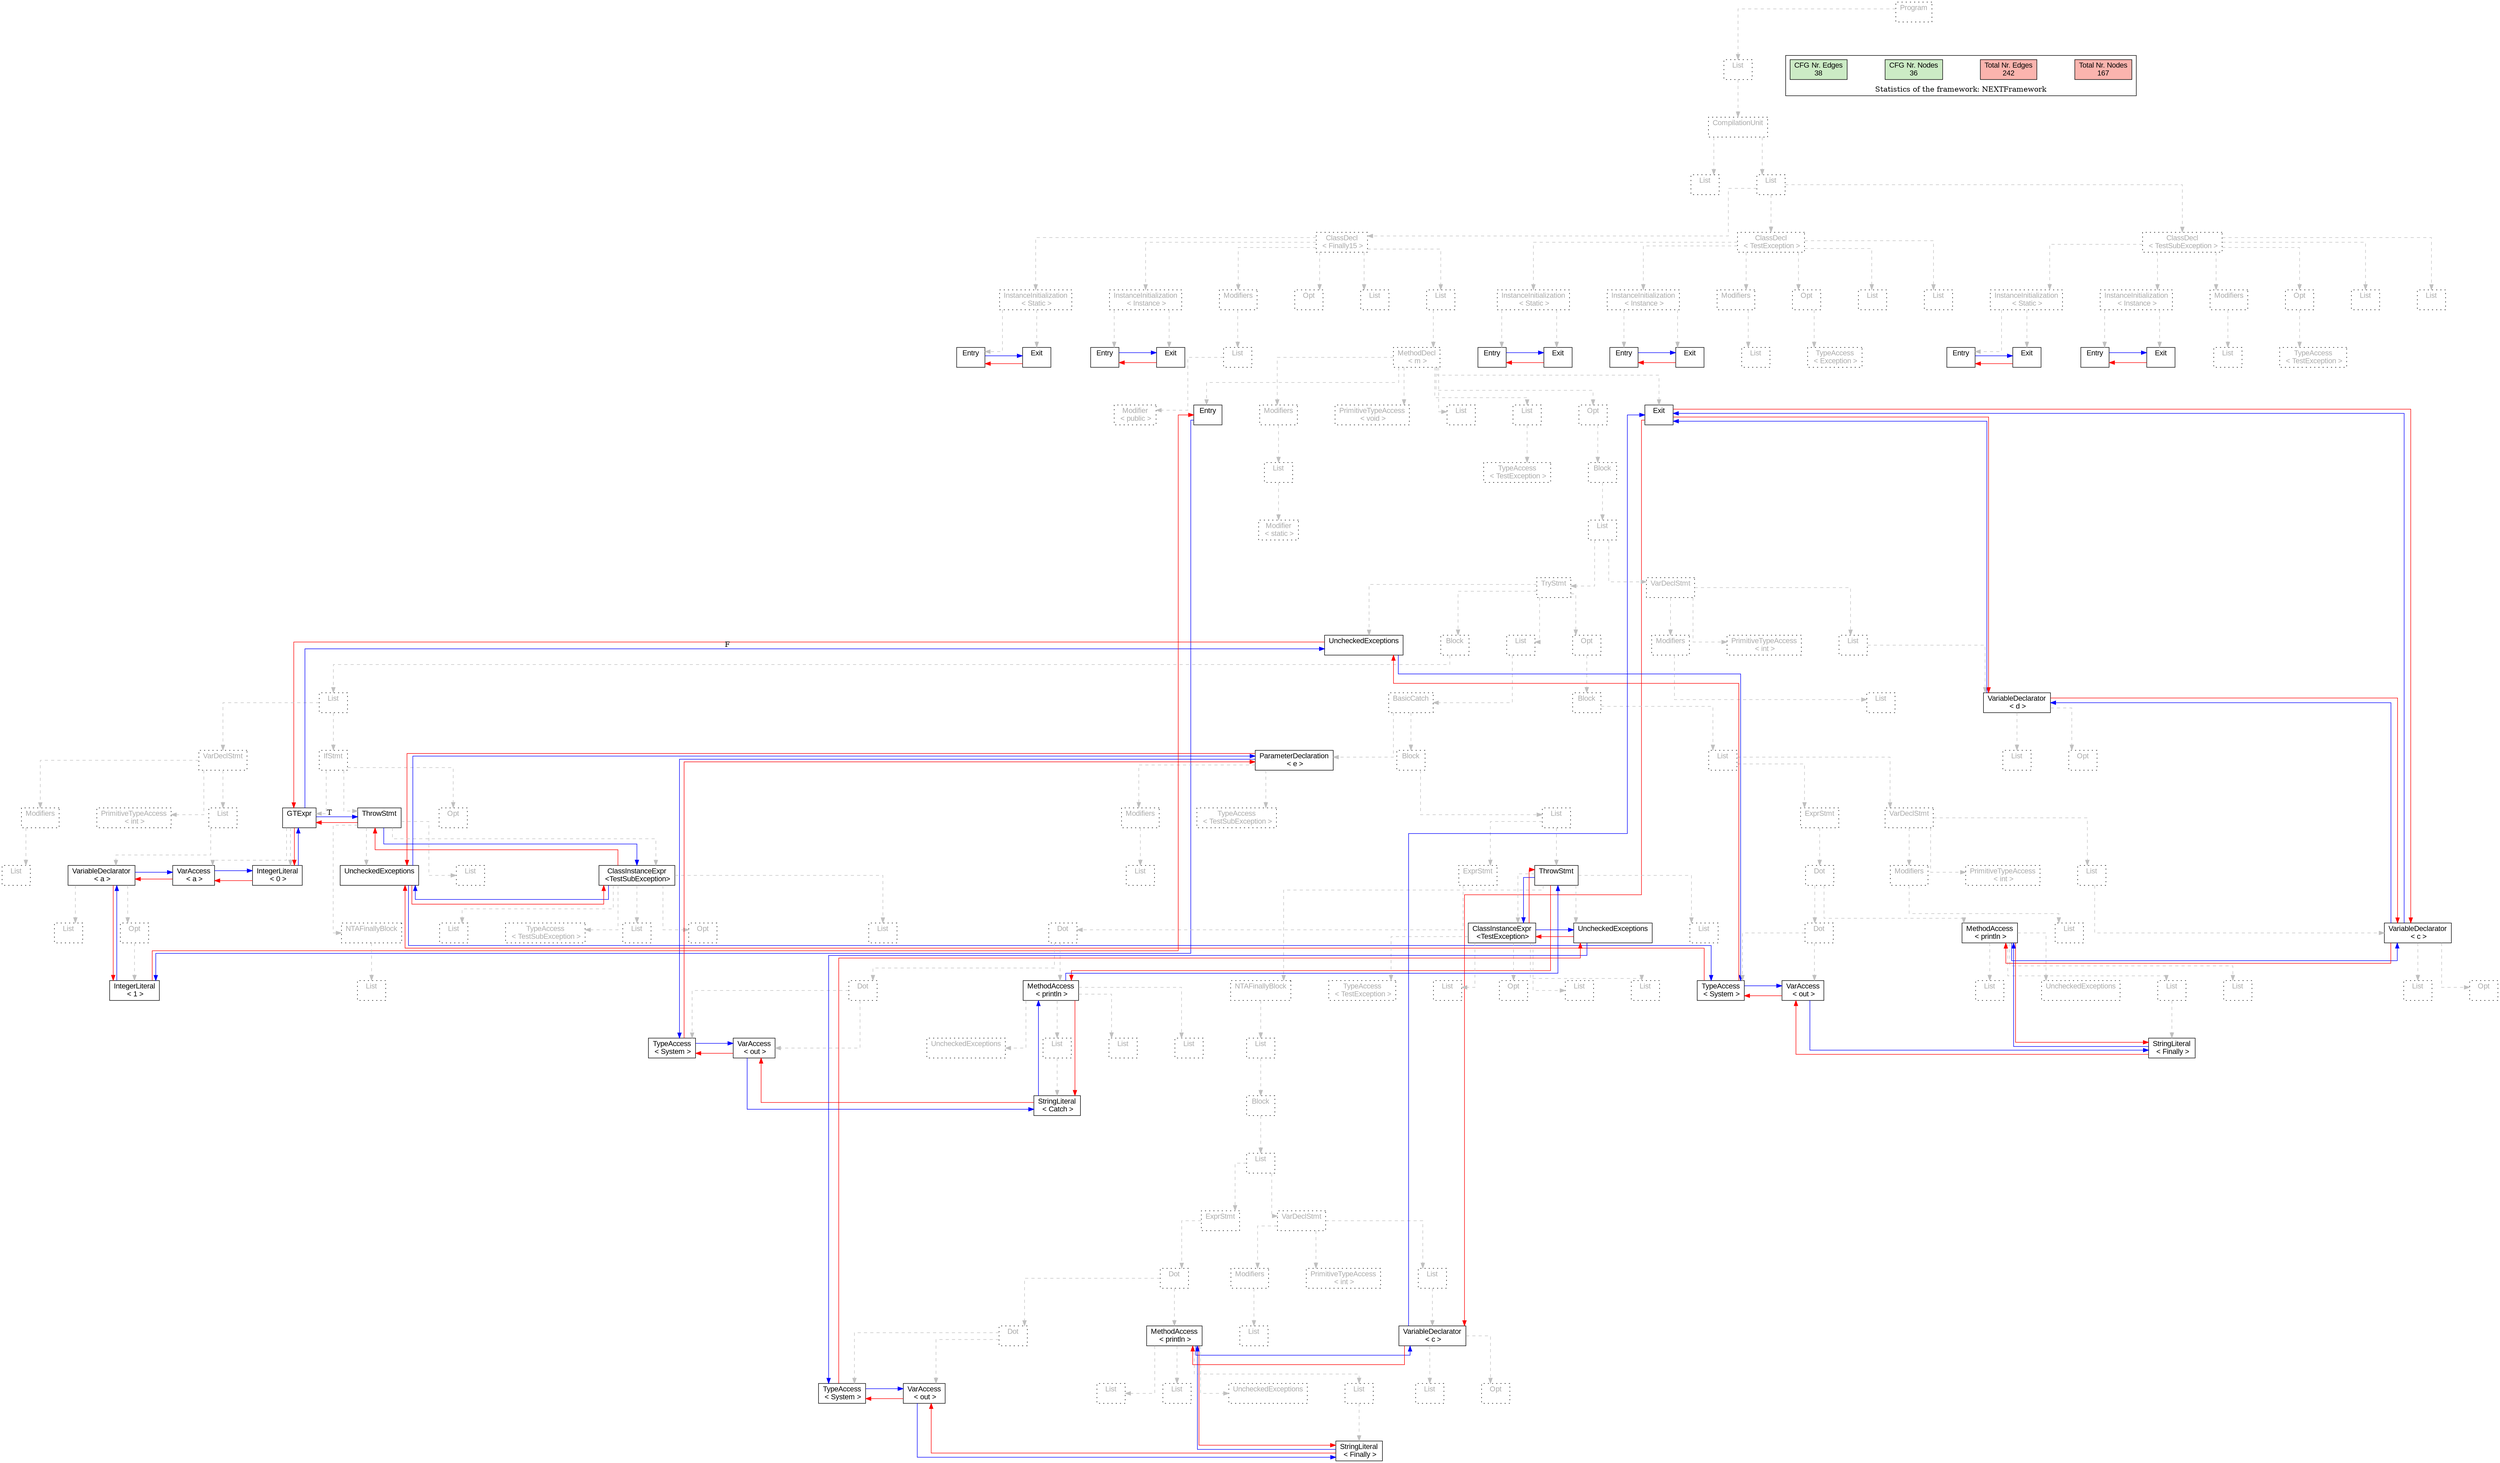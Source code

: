 digraph G {
graph [splines=ortho, nodesep="1", ranksep="1"]
node [shape=rect, fontname=Arial];
{ rank = same; "Program[0]"}
{ rank = same; "List[1]"}
{ rank = same; "CompilationUnit[2]"}
{ rank = same; "List[3]"; "List[4]"}
{ rank = same; "ClassDecl[5]"; "ClassDecl[152]"; "ClassDecl[175]"}
{ rank = same; "Modifiers[22]"; "Opt[25]"; "List[26]"; "List[27]"; "InstanceInitialization[6]"; "InstanceInitialization[14]"; "Modifiers[169]"; "Opt[171]"; "List[173]"; "List[174]"; "InstanceInitialization[153]"; "InstanceInitialization[161]"; "Modifiers[192]"; "Opt[194]"; "List[196]"; "List[197]"; "InstanceInitialization[176]"; "InstanceInitialization[184]"}
{ rank = same; "List[23]"; "MethodDecl[28]"; "Entry[7]"; "Exit[8]"; "Entry[15]"; "Exit[16]"; "List[170]"; "TypeAccess[172]"; "Entry[154]"; "Exit[155]"; "Entry[162]"; "Exit[163]"; "List[193]"; "TypeAccess[195]"; "Entry[177]"; "Exit[178]"; "Entry[185]"; "Exit[186]"}
{ rank = same; "Modifier[24]"; "Entry[29]"; "Modifiers[30]"; "PrimitiveTypeAccess[33]"; "List[34]"; "List[35]"; "Opt[37]"; "Exit[38]"}
{ rank = same; "List[31]"; "TypeAccess[36]"; "Block[38]"}
{ rank = same; "Modifier[32]"; "List[39]"}
{ rank = same; "TryStmt[40]"; "VarDeclStmt[144]"}
{ rank = same; "Block[41]"; "List[69]"; "Opt[121]"; "UncheckedExceptions[143]"; "Modifiers[145]"; "PrimitiveTypeAccess[147]"; "List[148]"}
{ rank = same; "List[42]"; "BasicCatch[70]"; "Block[122]"; "List[146]"; "VariableDeclarator[149]"}
{ rank = same; "VarDeclStmt[43]"; "IfStmt[52]"; "ParameterDeclaration[71]"; "Block[75]"; "List[123]"; "List[150]"; "Opt[151]"}
{ rank = same; "Modifiers[44]"; "PrimitiveTypeAccess[46]"; "List[47]"; "GTExpr[53]"; "ThrowStmt[56]"; "Opt[68]"; "Modifiers[72]"; "TypeAccess[74]"; "List[76]"; "ExprStmt[124]"; "VarDeclStmt[135]"}
{ rank = same; "List[45]"; "VariableDeclarator[48]"; "VarAccess[54]"; "IntegerLiteral[55]"; "ClassInstanceExpr[58]"; "UncheckedExceptions[57]"; "List[67]"; "List[73]"; "ExprStmt[77]"; "ThrowStmt[88]"; "Dot[125]"; "Modifiers[136]"; "PrimitiveTypeAccess[138]"; "List[139]"}
{ rank = same; "IntegerLiteral[51]"; "List[66]"; "Dot[79]"; "MethodAccess[82]"; "TypeAccess[91]"; "List[92]"; "Opt[93]"; "List[94]"; "List[95]"; "NTAFinallyBlock[97]"; "TypeAccess[127]"; "VarAccess[128]"; "List[131]"; "List[133]"; "List[134]"; "UncheckedExceptions[130]"; "List[141]"; "Opt[142]"}
{ rank = same; "List[49]"; "Opt[50]"; "TypeAccess[59]"; "List[60]"; "Opt[61]"; "List[62]"; "List[63]"; "NTAFinallyBlock[65]"; "Dot[78]"; "ClassInstanceExpr[90]"; "UncheckedExceptions[89]"; "List[120]"; "Dot[126]"; "MethodAccess[129]"; "List[137]"; "VariableDeclarator[140]"}
{ rank = same; "StringLiteral[85]"; "Block[99]"}
{ rank = same; "TypeAccess[80]"; "VarAccess[81]"; "List[84]"; "List[86]"; "List[87]"; "UncheckedExceptions[83]"; "List[98]"; "StringLiteral[132]"}
{ rank = same; "ExprStmt[101]"; "VarDeclStmt[112]"}
{ rank = same; "List[100]"}
{ rank = same; "Dot[103]"; "MethodAccess[106]"; "List[114]"; "VariableDeclarator[117]"}
{ rank = same; "Dot[102]"; "Modifiers[113]"; "PrimitiveTypeAccess[115]"; "List[116]"}
{ rank = same; "StringLiteral[109]"}
{ rank = same; "TypeAccess[104]"; "VarAccess[105]"; "List[108]"; "List[110]"; "List[111]"; "UncheckedExceptions[107]"; "List[118]"; "Opt[119]"}
"Program[0]" [label="Program\n ", style= dotted   fillcolor="#eeeeee" fontcolor="#aaaaaa"  ]
"List[1]" [label="List\n ", style= dotted   fillcolor="#eeeeee" fontcolor="#aaaaaa"  ]
"CompilationUnit[2]" [label="CompilationUnit\n ", style= dotted   fillcolor="#eeeeee" fontcolor="#aaaaaa"  ]
"List[3]" [label="List\n ", style= dotted   fillcolor="#eeeeee" fontcolor="#aaaaaa"  ]
"List[4]" [label="List\n ", style= dotted   fillcolor="#eeeeee" fontcolor="#aaaaaa"  ]
"ClassDecl[5]" [label="ClassDecl\n < Finally15 >", style= dotted   fillcolor="#eeeeee" fontcolor="#aaaaaa"  ]
"Modifiers[22]" [label="Modifiers\n ", style= dotted   fillcolor="#eeeeee" fontcolor="#aaaaaa"  ]
"List[23]" [label="List\n ", style= dotted   fillcolor="#eeeeee" fontcolor="#aaaaaa"  ]
"Modifier[24]" [label="Modifier\n < public >", style= dotted   fillcolor="#eeeeee" fontcolor="#aaaaaa"  ]
"Opt[25]" [label="Opt\n ", style= dotted   fillcolor="#eeeeee" fontcolor="#aaaaaa"  ]
"List[26]" [label="List\n ", style= dotted   fillcolor="#eeeeee" fontcolor="#aaaaaa"  ]
"List[27]" [label="List\n ", style= dotted   fillcolor="#eeeeee" fontcolor="#aaaaaa"  ]
"MethodDecl[28]" [label="MethodDecl\n < m >", style= dotted   fillcolor="#eeeeee" fontcolor="#aaaaaa"  ]
"Entry[29]" [label="Entry\n ", fillcolor=white   style=filled  ]
"Modifiers[30]" [label="Modifiers\n ", style= dotted   fillcolor="#eeeeee" fontcolor="#aaaaaa"  ]
"List[31]" [label="List\n ", style= dotted   fillcolor="#eeeeee" fontcolor="#aaaaaa"  ]
"Modifier[32]" [label="Modifier\n < static >", style= dotted   fillcolor="#eeeeee" fontcolor="#aaaaaa"  ]
"PrimitiveTypeAccess[33]" [label="PrimitiveTypeAccess\n < void >", style= dotted   fillcolor="#eeeeee" fontcolor="#aaaaaa"  ]
"List[34]" [label="List\n ", style= dotted   fillcolor="#eeeeee" fontcolor="#aaaaaa"  ]
"List[35]" [label="List\n ", style= dotted   fillcolor="#eeeeee" fontcolor="#aaaaaa"  ]
"TypeAccess[36]" [label="TypeAccess\n < TestException >", style= dotted   fillcolor="#eeeeee" fontcolor="#aaaaaa"  ]
"Opt[37]" [label="Opt\n ", style= dotted   fillcolor="#eeeeee" fontcolor="#aaaaaa"  ]
"Block[38]" [label="Block\n ", style= dotted   fillcolor="#eeeeee" fontcolor="#aaaaaa"  ]
"List[39]" [label="List\n ", style= dotted   fillcolor="#eeeeee" fontcolor="#aaaaaa"  ]
"TryStmt[40]" [label="TryStmt\n ", style= dotted   fillcolor="#eeeeee" fontcolor="#aaaaaa"  ]
"Block[41]" [label="Block\n ", style= dotted   fillcolor="#eeeeee" fontcolor="#aaaaaa"  ]
"List[42]" [label="List\n ", style= dotted   fillcolor="#eeeeee" fontcolor="#aaaaaa"  ]
"VarDeclStmt[43]" [label="VarDeclStmt\n ", style= dotted   fillcolor="#eeeeee" fontcolor="#aaaaaa"  ]
"Modifiers[44]" [label="Modifiers\n ", style= dotted   fillcolor="#eeeeee" fontcolor="#aaaaaa"  ]
"List[45]" [label="List\n ", style= dotted   fillcolor="#eeeeee" fontcolor="#aaaaaa"  ]
"PrimitiveTypeAccess[46]" [label="PrimitiveTypeAccess\n < int >", style= dotted   fillcolor="#eeeeee" fontcolor="#aaaaaa"  ]
"List[47]" [label="List\n ", style= dotted   fillcolor="#eeeeee" fontcolor="#aaaaaa"  ]
"VariableDeclarator[48]" [label="VariableDeclarator\n < a >", fillcolor=white   style=filled  ]
"List[49]" [label="List\n ", style= dotted   fillcolor="#eeeeee" fontcolor="#aaaaaa"  ]
"Opt[50]" [label="Opt\n ", style= dotted   fillcolor="#eeeeee" fontcolor="#aaaaaa"  ]
"IntegerLiteral[51]" [label="IntegerLiteral\n < 1 >", fillcolor=white   style=filled  ]
"IfStmt[52]" [label="IfStmt\n ", style= dotted   fillcolor="#eeeeee" fontcolor="#aaaaaa"  ]
"GTExpr[53]" [label="GTExpr\n ", fillcolor=white   style=filled  ]
"VarAccess[54]" [label="VarAccess\n < a >", fillcolor=white   style=filled  ]
"IntegerLiteral[55]" [label="IntegerLiteral\n < 0 >", fillcolor=white   style=filled  ]
"ThrowStmt[56]" [label="ThrowStmt\n ", fillcolor=white   style=filled  ]
"ClassInstanceExpr[58]" [label="ClassInstanceExpr\n <TestSubException>", fillcolor=white   style=filled  ]
"TypeAccess[59]" [label="TypeAccess\n < TestSubException >", style= dotted   fillcolor="#eeeeee" fontcolor="#aaaaaa"  ]
"List[60]" [label="List\n ", style= dotted   fillcolor="#eeeeee" fontcolor="#aaaaaa"  ]
"Opt[61]" [label="Opt\n ", style= dotted   fillcolor="#eeeeee" fontcolor="#aaaaaa"  ]
"List[62]" [label="List\n ", style= dotted   fillcolor="#eeeeee" fontcolor="#aaaaaa"  ]
"List[63]" [label="List\n ", style= dotted   fillcolor="#eeeeee" fontcolor="#aaaaaa"  ]
"NTAFinallyBlock[65]" [label="NTAFinallyBlock\n ", style= dotted   fillcolor="#eeeeee" fontcolor="#aaaaaa"  ]
"List[66]" [label="List\n ", style= dotted   fillcolor="#eeeeee" fontcolor="#aaaaaa"  ]
"UncheckedExceptions[57]" [label="UncheckedExceptions\n ", fillcolor=white   style=filled  ]
"List[67]" [label="List\n ", style= dotted   fillcolor="#eeeeee" fontcolor="#aaaaaa"  ]
"Opt[68]" [label="Opt\n ", style= dotted   fillcolor="#eeeeee" fontcolor="#aaaaaa"  ]
"List[69]" [label="List\n ", style= dotted   fillcolor="#eeeeee" fontcolor="#aaaaaa"  ]
"BasicCatch[70]" [label="BasicCatch\n ", style= dotted   fillcolor="#eeeeee" fontcolor="#aaaaaa"  ]
"ParameterDeclaration[71]" [label="ParameterDeclaration\n < e >", fillcolor=white   style=filled  ]
"Modifiers[72]" [label="Modifiers\n ", style= dotted   fillcolor="#eeeeee" fontcolor="#aaaaaa"  ]
"List[73]" [label="List\n ", style= dotted   fillcolor="#eeeeee" fontcolor="#aaaaaa"  ]
"TypeAccess[74]" [label="TypeAccess\n < TestSubException >", style= dotted   fillcolor="#eeeeee" fontcolor="#aaaaaa"  ]
"Block[75]" [label="Block\n ", style= dotted   fillcolor="#eeeeee" fontcolor="#aaaaaa"  ]
"List[76]" [label="List\n ", style= dotted   fillcolor="#eeeeee" fontcolor="#aaaaaa"  ]
"ExprStmt[77]" [label="ExprStmt\n ", style= dotted   fillcolor="#eeeeee" fontcolor="#aaaaaa"  ]
"Dot[78]" [label="Dot\n ", style= dotted   fillcolor="#eeeeee" fontcolor="#aaaaaa"  ]
"Dot[79]" [label="Dot\n ", style= dotted   fillcolor="#eeeeee" fontcolor="#aaaaaa"  ]
"TypeAccess[80]" [label="TypeAccess\n < System >", fillcolor=white   style=filled  ]
"VarAccess[81]" [label="VarAccess\n < out >", fillcolor=white   style=filled  ]
"MethodAccess[82]" [label="MethodAccess\n < println >", fillcolor=white   style=filled  ]
"List[84]" [label="List\n ", style= dotted   fillcolor="#eeeeee" fontcolor="#aaaaaa"  ]
"StringLiteral[85]" [label="StringLiteral\n < Catch >", fillcolor=white   style=filled  ]
"List[86]" [label="List\n ", style= dotted   fillcolor="#eeeeee" fontcolor="#aaaaaa"  ]
"List[87]" [label="List\n ", style= dotted   fillcolor="#eeeeee" fontcolor="#aaaaaa"  ]
"UncheckedExceptions[83]" [label="UncheckedExceptions\n ", style= dotted   fillcolor="#eeeeee" fontcolor="#aaaaaa"  ]
"ThrowStmt[88]" [label="ThrowStmt\n ", fillcolor=white   style=filled  ]
"ClassInstanceExpr[90]" [label="ClassInstanceExpr\n <TestException>", fillcolor=white   style=filled  ]
"TypeAccess[91]" [label="TypeAccess\n < TestException >", style= dotted   fillcolor="#eeeeee" fontcolor="#aaaaaa"  ]
"List[92]" [label="List\n ", style= dotted   fillcolor="#eeeeee" fontcolor="#aaaaaa"  ]
"Opt[93]" [label="Opt\n ", style= dotted   fillcolor="#eeeeee" fontcolor="#aaaaaa"  ]
"List[94]" [label="List\n ", style= dotted   fillcolor="#eeeeee" fontcolor="#aaaaaa"  ]
"List[95]" [label="List\n ", style= dotted   fillcolor="#eeeeee" fontcolor="#aaaaaa"  ]
"NTAFinallyBlock[97]" [label="NTAFinallyBlock\n ", style= dotted   fillcolor="#eeeeee" fontcolor="#aaaaaa"  ]
"List[98]" [label="List\n ", style= dotted   fillcolor="#eeeeee" fontcolor="#aaaaaa"  ]
"Block[99]" [label="Block\n ", style= dotted   fillcolor="#eeeeee" fontcolor="#aaaaaa"  ]
"List[100]" [label="List\n ", style= dotted   fillcolor="#eeeeee" fontcolor="#aaaaaa"  ]
"ExprStmt[101]" [label="ExprStmt\n ", style= dotted   fillcolor="#eeeeee" fontcolor="#aaaaaa"  ]
"Dot[102]" [label="Dot\n ", style= dotted   fillcolor="#eeeeee" fontcolor="#aaaaaa"  ]
"Dot[103]" [label="Dot\n ", style= dotted   fillcolor="#eeeeee" fontcolor="#aaaaaa"  ]
"TypeAccess[104]" [label="TypeAccess\n < System >", fillcolor=white   style=filled  ]
"VarAccess[105]" [label="VarAccess\n < out >", fillcolor=white   style=filled  ]
"MethodAccess[106]" [label="MethodAccess\n < println >", fillcolor=white   style=filled  ]
"List[108]" [label="List\n ", style= dotted   fillcolor="#eeeeee" fontcolor="#aaaaaa"  ]
"StringLiteral[109]" [label="StringLiteral\n < Finally >", fillcolor=white   style=filled  ]
"List[110]" [label="List\n ", style= dotted   fillcolor="#eeeeee" fontcolor="#aaaaaa"  ]
"List[111]" [label="List\n ", style= dotted   fillcolor="#eeeeee" fontcolor="#aaaaaa"  ]
"UncheckedExceptions[107]" [label="UncheckedExceptions\n ", style= dotted   fillcolor="#eeeeee" fontcolor="#aaaaaa"  ]
"VarDeclStmt[112]" [label="VarDeclStmt\n ", style= dotted   fillcolor="#eeeeee" fontcolor="#aaaaaa"  ]
"Modifiers[113]" [label="Modifiers\n ", style= dotted   fillcolor="#eeeeee" fontcolor="#aaaaaa"  ]
"List[114]" [label="List\n ", style= dotted   fillcolor="#eeeeee" fontcolor="#aaaaaa"  ]
"PrimitiveTypeAccess[115]" [label="PrimitiveTypeAccess\n < int >", style= dotted   fillcolor="#eeeeee" fontcolor="#aaaaaa"  ]
"List[116]" [label="List\n ", style= dotted   fillcolor="#eeeeee" fontcolor="#aaaaaa"  ]
"VariableDeclarator[117]" [label="VariableDeclarator\n < c >", fillcolor=white   style=filled  ]
"List[118]" [label="List\n ", style= dotted   fillcolor="#eeeeee" fontcolor="#aaaaaa"  ]
"Opt[119]" [label="Opt\n ", style= dotted   fillcolor="#eeeeee" fontcolor="#aaaaaa"  ]
"UncheckedExceptions[89]" [label="UncheckedExceptions\n ", fillcolor=white   style=filled  ]
"List[120]" [label="List\n ", style= dotted   fillcolor="#eeeeee" fontcolor="#aaaaaa"  ]
"Opt[121]" [label="Opt\n ", style= dotted   fillcolor="#eeeeee" fontcolor="#aaaaaa"  ]
"Block[122]" [label="Block\n ", style= dotted   fillcolor="#eeeeee" fontcolor="#aaaaaa"  ]
"List[123]" [label="List\n ", style= dotted   fillcolor="#eeeeee" fontcolor="#aaaaaa"  ]
"ExprStmt[124]" [label="ExprStmt\n ", style= dotted   fillcolor="#eeeeee" fontcolor="#aaaaaa"  ]
"Dot[125]" [label="Dot\n ", style= dotted   fillcolor="#eeeeee" fontcolor="#aaaaaa"  ]
"Dot[126]" [label="Dot\n ", style= dotted   fillcolor="#eeeeee" fontcolor="#aaaaaa"  ]
"TypeAccess[127]" [label="TypeAccess\n < System >", fillcolor=white   style=filled  ]
"VarAccess[128]" [label="VarAccess\n < out >", fillcolor=white   style=filled  ]
"MethodAccess[129]" [label="MethodAccess\n < println >", fillcolor=white   style=filled  ]
"List[131]" [label="List\n ", style= dotted   fillcolor="#eeeeee" fontcolor="#aaaaaa"  ]
"StringLiteral[132]" [label="StringLiteral\n < Finally >", fillcolor=white   style=filled  ]
"List[133]" [label="List\n ", style= dotted   fillcolor="#eeeeee" fontcolor="#aaaaaa"  ]
"List[134]" [label="List\n ", style= dotted   fillcolor="#eeeeee" fontcolor="#aaaaaa"  ]
"UncheckedExceptions[130]" [label="UncheckedExceptions\n ", style= dotted   fillcolor="#eeeeee" fontcolor="#aaaaaa"  ]
"VarDeclStmt[135]" [label="VarDeclStmt\n ", style= dotted   fillcolor="#eeeeee" fontcolor="#aaaaaa"  ]
"Modifiers[136]" [label="Modifiers\n ", style= dotted   fillcolor="#eeeeee" fontcolor="#aaaaaa"  ]
"List[137]" [label="List\n ", style= dotted   fillcolor="#eeeeee" fontcolor="#aaaaaa"  ]
"PrimitiveTypeAccess[138]" [label="PrimitiveTypeAccess\n < int >", style= dotted   fillcolor="#eeeeee" fontcolor="#aaaaaa"  ]
"List[139]" [label="List\n ", style= dotted   fillcolor="#eeeeee" fontcolor="#aaaaaa"  ]
"VariableDeclarator[140]" [label="VariableDeclarator\n < c >", fillcolor=white   style=filled  ]
"List[141]" [label="List\n ", style= dotted   fillcolor="#eeeeee" fontcolor="#aaaaaa"  ]
"Opt[142]" [label="Opt\n ", style= dotted   fillcolor="#eeeeee" fontcolor="#aaaaaa"  ]
"UncheckedExceptions[143]" [label="UncheckedExceptions\n ", fillcolor=white   style=filled  ]
"VarDeclStmt[144]" [label="VarDeclStmt\n ", style= dotted   fillcolor="#eeeeee" fontcolor="#aaaaaa"  ]
"Modifiers[145]" [label="Modifiers\n ", style= dotted   fillcolor="#eeeeee" fontcolor="#aaaaaa"  ]
"List[146]" [label="List\n ", style= dotted   fillcolor="#eeeeee" fontcolor="#aaaaaa"  ]
"PrimitiveTypeAccess[147]" [label="PrimitiveTypeAccess\n < int >", style= dotted   fillcolor="#eeeeee" fontcolor="#aaaaaa"  ]
"List[148]" [label="List\n ", style= dotted   fillcolor="#eeeeee" fontcolor="#aaaaaa"  ]
"VariableDeclarator[149]" [label="VariableDeclarator\n < d >", fillcolor=white   style=filled  ]
"List[150]" [label="List\n ", style= dotted   fillcolor="#eeeeee" fontcolor="#aaaaaa"  ]
"Opt[151]" [label="Opt\n ", style= dotted   fillcolor="#eeeeee" fontcolor="#aaaaaa"  ]
"Exit[38]" [label="Exit\n ", fillcolor=white   style=filled  ]
"InstanceInitialization[6]" [label="InstanceInitialization\n < Instance >", style= dotted   fillcolor="#eeeeee" fontcolor="#aaaaaa"  ]
"Entry[7]" [label="Entry\n ", fillcolor=white   style=filled  ]
"Exit[8]" [label="Exit\n ", fillcolor=white   style=filled  ]
"InstanceInitialization[14]" [label="InstanceInitialization\n < Static >", style= dotted   fillcolor="#eeeeee" fontcolor="#aaaaaa"  ]
"Entry[15]" [label="Entry\n ", fillcolor=white   style=filled  ]
"Exit[16]" [label="Exit\n ", fillcolor=white   style=filled  ]
"ClassDecl[152]" [label="ClassDecl\n < TestException >", style= dotted   fillcolor="#eeeeee" fontcolor="#aaaaaa"  ]
"Modifiers[169]" [label="Modifiers\n ", style= dotted   fillcolor="#eeeeee" fontcolor="#aaaaaa"  ]
"List[170]" [label="List\n ", style= dotted   fillcolor="#eeeeee" fontcolor="#aaaaaa"  ]
"Opt[171]" [label="Opt\n ", style= dotted   fillcolor="#eeeeee" fontcolor="#aaaaaa"  ]
"TypeAccess[172]" [label="TypeAccess\n < Exception >", style= dotted   fillcolor="#eeeeee" fontcolor="#aaaaaa"  ]
"List[173]" [label="List\n ", style= dotted   fillcolor="#eeeeee" fontcolor="#aaaaaa"  ]
"List[174]" [label="List\n ", style= dotted   fillcolor="#eeeeee" fontcolor="#aaaaaa"  ]
"InstanceInitialization[153]" [label="InstanceInitialization\n < Instance >", style= dotted   fillcolor="#eeeeee" fontcolor="#aaaaaa"  ]
"Entry[154]" [label="Entry\n ", fillcolor=white   style=filled  ]
"Exit[155]" [label="Exit\n ", fillcolor=white   style=filled  ]
"InstanceInitialization[161]" [label="InstanceInitialization\n < Static >", style= dotted   fillcolor="#eeeeee" fontcolor="#aaaaaa"  ]
"Entry[162]" [label="Entry\n ", fillcolor=white   style=filled  ]
"Exit[163]" [label="Exit\n ", fillcolor=white   style=filled  ]
"ClassDecl[175]" [label="ClassDecl\n < TestSubException >", style= dotted   fillcolor="#eeeeee" fontcolor="#aaaaaa"  ]
"Modifiers[192]" [label="Modifiers\n ", style= dotted   fillcolor="#eeeeee" fontcolor="#aaaaaa"  ]
"List[193]" [label="List\n ", style= dotted   fillcolor="#eeeeee" fontcolor="#aaaaaa"  ]
"Opt[194]" [label="Opt\n ", style= dotted   fillcolor="#eeeeee" fontcolor="#aaaaaa"  ]
"TypeAccess[195]" [label="TypeAccess\n < TestException >", style= dotted   fillcolor="#eeeeee" fontcolor="#aaaaaa"  ]
"List[196]" [label="List\n ", style= dotted   fillcolor="#eeeeee" fontcolor="#aaaaaa"  ]
"List[197]" [label="List\n ", style= dotted   fillcolor="#eeeeee" fontcolor="#aaaaaa"  ]
"InstanceInitialization[176]" [label="InstanceInitialization\n < Instance >", style= dotted   fillcolor="#eeeeee" fontcolor="#aaaaaa"  ]
"Entry[177]" [label="Entry\n ", fillcolor=white   style=filled  ]
"Exit[178]" [label="Exit\n ", fillcolor=white   style=filled  ]
"InstanceInitialization[184]" [label="InstanceInitialization\n < Static >", style= dotted   fillcolor="#eeeeee" fontcolor="#aaaaaa"  ]
"Entry[185]" [label="Entry\n ", fillcolor=white   style=filled  ]
"Exit[186]" [label="Exit\n ", fillcolor=white   style=filled  ]
"CompilationUnit[2]" -> "List[3]" [style=dashed, color=gray]
"List[23]" -> "Modifier[24]" [style=dashed, color=gray]
"Modifiers[22]" -> "List[23]" [style=dashed, color=gray]
"ClassDecl[5]" -> "Modifiers[22]" [style=dashed, color=gray]
"ClassDecl[5]" -> "Opt[25]" [style=dashed, color=gray]
"ClassDecl[5]" -> "List[26]" [style=dashed, color=gray]
"MethodDecl[28]" -> "Entry[29]" [style=dashed, color=gray]
"List[31]" -> "Modifier[32]" [style=dashed, color=gray]
"Modifiers[30]" -> "List[31]" [style=dashed, color=gray]
"MethodDecl[28]" -> "Modifiers[30]" [style=dashed, color=gray]
"MethodDecl[28]" -> "PrimitiveTypeAccess[33]" [style=dashed, color=gray]
"MethodDecl[28]" -> "List[34]" [style=dashed, color=gray]
"List[35]" -> "TypeAccess[36]" [style=dashed, color=gray]
"MethodDecl[28]" -> "List[35]" [style=dashed, color=gray]
"Modifiers[44]" -> "List[45]" [style=dashed, color=gray]
"VarDeclStmt[43]" -> "Modifiers[44]" [style=dashed, color=gray]
"VarDeclStmt[43]" -> "PrimitiveTypeAccess[46]" [style=dashed, color=gray]
"VariableDeclarator[48]" -> "List[49]" [style=dashed, color=gray]
"Opt[50]" -> "IntegerLiteral[51]" [style=dashed, color=gray]
"VariableDeclarator[48]" -> "Opt[50]" [style=dashed, color=gray]
"List[47]" -> "VariableDeclarator[48]" [style=dashed, color=gray]
"VarDeclStmt[43]" -> "List[47]" [style=dashed, color=gray]
"List[42]" -> "VarDeclStmt[43]" [style=dashed, color=gray]
"GTExpr[53]" -> "VarAccess[54]" [style=dashed, color=gray]
"GTExpr[53]" -> "IntegerLiteral[55]" [style=dashed, color=gray]
"IfStmt[52]" -> "GTExpr[53]" [style=dashed, color=gray]
"ClassInstanceExpr[58]" -> "TypeAccess[59]" [style=dashed, color=gray]
"ClassInstanceExpr[58]" -> "List[60]" [style=dashed, color=gray]
"ClassInstanceExpr[58]" -> "Opt[61]" [style=dashed, color=gray]
"ClassInstanceExpr[58]" -> "List[62]" [style=dashed, color=gray]
"ClassInstanceExpr[58]" -> "List[63]" [style=dashed, color=gray]
"ThrowStmt[56]" -> "ClassInstanceExpr[58]" [style=dashed, color=gray]
"NTAFinallyBlock[65]" -> "List[66]" [style=dashed, color=gray]
"ThrowStmt[56]" -> "NTAFinallyBlock[65]" [style=dashed, color=gray]
"ThrowStmt[56]" -> "UncheckedExceptions[57]" [style=dashed, color=gray]
"ThrowStmt[56]" -> "List[67]" [style=dashed, color=gray]
"IfStmt[52]" -> "ThrowStmt[56]" [style=dashed, color=gray]
"IfStmt[52]" -> "Opt[68]" [style=dashed, color=gray]
"List[42]" -> "IfStmt[52]" [style=dashed, color=gray]
"Block[41]" -> "List[42]" [style=dashed, color=gray]
"TryStmt[40]" -> "Block[41]" [style=dashed, color=gray]
"Modifiers[72]" -> "List[73]" [style=dashed, color=gray]
"ParameterDeclaration[71]" -> "Modifiers[72]" [style=dashed, color=gray]
"ParameterDeclaration[71]" -> "TypeAccess[74]" [style=dashed, color=gray]
"BasicCatch[70]" -> "ParameterDeclaration[71]" [style=dashed, color=gray]
"Dot[79]" -> "TypeAccess[80]" [style=dashed, color=gray]
"Dot[79]" -> "VarAccess[81]" [style=dashed, color=gray]
"Dot[78]" -> "Dot[79]" [style=dashed, color=gray]
"List[84]" -> "StringLiteral[85]" [style=dashed, color=gray]
"MethodAccess[82]" -> "List[84]" [style=dashed, color=gray]
"MethodAccess[82]" -> "List[86]" [style=dashed, color=gray]
"MethodAccess[82]" -> "List[87]" [style=dashed, color=gray]
"MethodAccess[82]" -> "UncheckedExceptions[83]" [style=dashed, color=gray]
"Dot[78]" -> "MethodAccess[82]" [style=dashed, color=gray]
"ExprStmt[77]" -> "Dot[78]" [style=dashed, color=gray]
"List[76]" -> "ExprStmt[77]" [style=dashed, color=gray]
"ClassInstanceExpr[90]" -> "TypeAccess[91]" [style=dashed, color=gray]
"ClassInstanceExpr[90]" -> "List[92]" [style=dashed, color=gray]
"ClassInstanceExpr[90]" -> "Opt[93]" [style=dashed, color=gray]
"ClassInstanceExpr[90]" -> "List[94]" [style=dashed, color=gray]
"ClassInstanceExpr[90]" -> "List[95]" [style=dashed, color=gray]
"ThrowStmt[88]" -> "ClassInstanceExpr[90]" [style=dashed, color=gray]
"Dot[103]" -> "TypeAccess[104]" [style=dashed, color=gray]
"Dot[103]" -> "VarAccess[105]" [style=dashed, color=gray]
"Dot[102]" -> "Dot[103]" [style=dashed, color=gray]
"List[108]" -> "StringLiteral[109]" [style=dashed, color=gray]
"MethodAccess[106]" -> "List[108]" [style=dashed, color=gray]
"MethodAccess[106]" -> "List[110]" [style=dashed, color=gray]
"MethodAccess[106]" -> "List[111]" [style=dashed, color=gray]
"MethodAccess[106]" -> "UncheckedExceptions[107]" [style=dashed, color=gray]
"Dot[102]" -> "MethodAccess[106]" [style=dashed, color=gray]
"ExprStmt[101]" -> "Dot[102]" [style=dashed, color=gray]
"List[100]" -> "ExprStmt[101]" [style=dashed, color=gray]
"Modifiers[113]" -> "List[114]" [style=dashed, color=gray]
"VarDeclStmt[112]" -> "Modifiers[113]" [style=dashed, color=gray]
"VarDeclStmt[112]" -> "PrimitiveTypeAccess[115]" [style=dashed, color=gray]
"VariableDeclarator[117]" -> "List[118]" [style=dashed, color=gray]
"VariableDeclarator[117]" -> "Opt[119]" [style=dashed, color=gray]
"List[116]" -> "VariableDeclarator[117]" [style=dashed, color=gray]
"VarDeclStmt[112]" -> "List[116]" [style=dashed, color=gray]
"List[100]" -> "VarDeclStmt[112]" [style=dashed, color=gray]
"Block[99]" -> "List[100]" [style=dashed, color=gray]
"List[98]" -> "Block[99]" [style=dashed, color=gray]
"NTAFinallyBlock[97]" -> "List[98]" [style=dashed, color=gray]
"ThrowStmt[88]" -> "NTAFinallyBlock[97]" [style=dashed, color=gray]
"ThrowStmt[88]" -> "UncheckedExceptions[89]" [style=dashed, color=gray]
"ThrowStmt[88]" -> "List[120]" [style=dashed, color=gray]
"List[76]" -> "ThrowStmt[88]" [style=dashed, color=gray]
"Block[75]" -> "List[76]" [style=dashed, color=gray]
"BasicCatch[70]" -> "Block[75]" [style=dashed, color=gray]
"List[69]" -> "BasicCatch[70]" [style=dashed, color=gray]
"TryStmt[40]" -> "List[69]" [style=dashed, color=gray]
"Dot[126]" -> "TypeAccess[127]" [style=dashed, color=gray]
"Dot[126]" -> "VarAccess[128]" [style=dashed, color=gray]
"Dot[125]" -> "Dot[126]" [style=dashed, color=gray]
"List[131]" -> "StringLiteral[132]" [style=dashed, color=gray]
"MethodAccess[129]" -> "List[131]" [style=dashed, color=gray]
"MethodAccess[129]" -> "List[133]" [style=dashed, color=gray]
"MethodAccess[129]" -> "List[134]" [style=dashed, color=gray]
"MethodAccess[129]" -> "UncheckedExceptions[130]" [style=dashed, color=gray]
"Dot[125]" -> "MethodAccess[129]" [style=dashed, color=gray]
"ExprStmt[124]" -> "Dot[125]" [style=dashed, color=gray]
"List[123]" -> "ExprStmt[124]" [style=dashed, color=gray]
"Modifiers[136]" -> "List[137]" [style=dashed, color=gray]
"VarDeclStmt[135]" -> "Modifiers[136]" [style=dashed, color=gray]
"VarDeclStmt[135]" -> "PrimitiveTypeAccess[138]" [style=dashed, color=gray]
"VariableDeclarator[140]" -> "List[141]" [style=dashed, color=gray]
"VariableDeclarator[140]" -> "Opt[142]" [style=dashed, color=gray]
"List[139]" -> "VariableDeclarator[140]" [style=dashed, color=gray]
"VarDeclStmt[135]" -> "List[139]" [style=dashed, color=gray]
"List[123]" -> "VarDeclStmt[135]" [style=dashed, color=gray]
"Block[122]" -> "List[123]" [style=dashed, color=gray]
"Opt[121]" -> "Block[122]" [style=dashed, color=gray]
"TryStmt[40]" -> "Opt[121]" [style=dashed, color=gray]
"TryStmt[40]" -> "UncheckedExceptions[143]" [style=dashed, color=gray]
"List[39]" -> "TryStmt[40]" [style=dashed, color=gray]
"Modifiers[145]" -> "List[146]" [style=dashed, color=gray]
"VarDeclStmt[144]" -> "Modifiers[145]" [style=dashed, color=gray]
"VarDeclStmt[144]" -> "PrimitiveTypeAccess[147]" [style=dashed, color=gray]
"VariableDeclarator[149]" -> "List[150]" [style=dashed, color=gray]
"VariableDeclarator[149]" -> "Opt[151]" [style=dashed, color=gray]
"List[148]" -> "VariableDeclarator[149]" [style=dashed, color=gray]
"VarDeclStmt[144]" -> "List[148]" [style=dashed, color=gray]
"List[39]" -> "VarDeclStmt[144]" [style=dashed, color=gray]
"Block[38]" -> "List[39]" [style=dashed, color=gray]
"Opt[37]" -> "Block[38]" [style=dashed, color=gray]
"MethodDecl[28]" -> "Opt[37]" [style=dashed, color=gray]
"MethodDecl[28]" -> "Exit[38]" [style=dashed, color=gray]
"List[27]" -> "MethodDecl[28]" [style=dashed, color=gray]
"ClassDecl[5]" -> "List[27]" [style=dashed, color=gray]
"InstanceInitialization[6]" -> "Entry[7]" [style=dashed, color=gray]
"InstanceInitialization[6]" -> "Exit[8]" [style=dashed, color=gray]
"InstanceInitialization[14]" -> "Entry[15]" [style=dashed, color=gray]
"InstanceInitialization[14]" -> "Exit[16]" [style=dashed, color=gray]
"ClassDecl[5]" -> "InstanceInitialization[6]" [style=dashed, color=gray]
"ClassDecl[5]" -> "InstanceInitialization[14]" [style=dashed, color=gray]
"List[4]" -> "ClassDecl[5]" [style=dashed, color=gray]
"Modifiers[169]" -> "List[170]" [style=dashed, color=gray]
"ClassDecl[152]" -> "Modifiers[169]" [style=dashed, color=gray]
"Opt[171]" -> "TypeAccess[172]" [style=dashed, color=gray]
"ClassDecl[152]" -> "Opt[171]" [style=dashed, color=gray]
"ClassDecl[152]" -> "List[173]" [style=dashed, color=gray]
"ClassDecl[152]" -> "List[174]" [style=dashed, color=gray]
"InstanceInitialization[153]" -> "Entry[154]" [style=dashed, color=gray]
"InstanceInitialization[153]" -> "Exit[155]" [style=dashed, color=gray]
"InstanceInitialization[161]" -> "Entry[162]" [style=dashed, color=gray]
"InstanceInitialization[161]" -> "Exit[163]" [style=dashed, color=gray]
"ClassDecl[152]" -> "InstanceInitialization[153]" [style=dashed, color=gray]
"ClassDecl[152]" -> "InstanceInitialization[161]" [style=dashed, color=gray]
"List[4]" -> "ClassDecl[152]" [style=dashed, color=gray]
"Modifiers[192]" -> "List[193]" [style=dashed, color=gray]
"ClassDecl[175]" -> "Modifiers[192]" [style=dashed, color=gray]
"Opt[194]" -> "TypeAccess[195]" [style=dashed, color=gray]
"ClassDecl[175]" -> "Opt[194]" [style=dashed, color=gray]
"ClassDecl[175]" -> "List[196]" [style=dashed, color=gray]
"ClassDecl[175]" -> "List[197]" [style=dashed, color=gray]
"InstanceInitialization[176]" -> "Entry[177]" [style=dashed, color=gray]
"InstanceInitialization[176]" -> "Exit[178]" [style=dashed, color=gray]
"InstanceInitialization[184]" -> "Entry[185]" [style=dashed, color=gray]
"InstanceInitialization[184]" -> "Exit[186]" [style=dashed, color=gray]
"ClassDecl[175]" -> "InstanceInitialization[176]" [style=dashed, color=gray]
"ClassDecl[175]" -> "InstanceInitialization[184]" [style=dashed, color=gray]
"List[4]" -> "ClassDecl[175]" [style=dashed, color=gray]
"CompilationUnit[2]" -> "List[4]" [style=dashed, color=gray]
"List[1]" -> "CompilationUnit[2]" [style=dashed, color=gray]
"Program[0]" -> "List[1]" [style=dashed, color=gray]
"Exit[16]" -> "Entry[15]" [color=red, constraint=false]
"Entry[15]" -> "Exit[16]" [color=blue, constraint=false, xlabel=" "] 
"Exit[8]" -> "Entry[7]" [color=red, constraint=false]
"Entry[7]" -> "Exit[8]" [color=blue, constraint=false, xlabel=" "] 
"Exit[38]" -> "VariableDeclarator[117]" [color=red, constraint=false]
"Exit[38]" -> "VariableDeclarator[140]" [color=red, constraint=false]
"Exit[38]" -> "VariableDeclarator[149]" [color=red, constraint=false]
"VariableDeclarator[117]" -> "Exit[38]" [color=blue, constraint=false, xlabel=" "] 
"VariableDeclarator[117]" -> "MethodAccess[106]" [color=red, constraint=false]
"MethodAccess[106]" -> "VariableDeclarator[117]" [color=blue, constraint=false, xlabel=" "] 
"MethodAccess[106]" -> "StringLiteral[109]" [color=red, constraint=false]
"StringLiteral[109]" -> "MethodAccess[106]" [color=blue, constraint=false, xlabel=" "] 
"StringLiteral[109]" -> "VarAccess[105]" [color=red, constraint=false]
"VarAccess[105]" -> "StringLiteral[109]" [color=blue, constraint=false, xlabel=" "] 
"VarAccess[105]" -> "TypeAccess[104]" [color=red, constraint=false]
"TypeAccess[104]" -> "VarAccess[105]" [color=blue, constraint=false, xlabel=" "] 
"TypeAccess[104]" -> "UncheckedExceptions[89]" [color=red, constraint=false]
"UncheckedExceptions[89]" -> "TypeAccess[104]" [color=blue, constraint=false, xlabel=" "] 
"UncheckedExceptions[89]" -> "ClassInstanceExpr[90]" [color=red, constraint=false]
"ClassInstanceExpr[90]" -> "UncheckedExceptions[89]" [color=blue, constraint=false, xlabel=" "] 
"ClassInstanceExpr[90]" -> "ThrowStmt[88]" [color=red, constraint=false]
"ThrowStmt[88]" -> "ClassInstanceExpr[90]" [color=blue, constraint=false, xlabel=" "] 
"ThrowStmt[88]" -> "MethodAccess[82]" [color=red, constraint=false]
"MethodAccess[82]" -> "ThrowStmt[88]" [color=blue, constraint=false, xlabel=" "] 
"MethodAccess[82]" -> "StringLiteral[85]" [color=red, constraint=false]
"StringLiteral[85]" -> "MethodAccess[82]" [color=blue, constraint=false, xlabel=" "] 
"StringLiteral[85]" -> "VarAccess[81]" [color=red, constraint=false]
"VarAccess[81]" -> "StringLiteral[85]" [color=blue, constraint=false, xlabel=" "] 
"VarAccess[81]" -> "TypeAccess[80]" [color=red, constraint=false]
"TypeAccess[80]" -> "VarAccess[81]" [color=blue, constraint=false, xlabel=" "] 
"TypeAccess[80]" -> "ParameterDeclaration[71]" [color=red, constraint=false]
"ParameterDeclaration[71]" -> "TypeAccess[80]" [color=blue, constraint=false, xlabel=" "] 
"ParameterDeclaration[71]" -> "UncheckedExceptions[57]" [color=red, constraint=false]
"VariableDeclarator[149]" -> "Exit[38]" [color=blue, constraint=false, xlabel=" "] 
"VariableDeclarator[149]" -> "VariableDeclarator[140]" [color=red, constraint=false]
"VariableDeclarator[140]" -> "VariableDeclarator[149]" [color=blue, constraint=false, xlabel=" "] 
"VariableDeclarator[140]" -> "Exit[38]" [color=blue, constraint=false, xlabel=" "] 
"VariableDeclarator[140]" -> "MethodAccess[129]" [color=red, constraint=false]
"MethodAccess[129]" -> "VariableDeclarator[140]" [color=blue, constraint=false, xlabel=" "] 
"MethodAccess[129]" -> "StringLiteral[132]" [color=red, constraint=false]
"StringLiteral[132]" -> "MethodAccess[129]" [color=blue, constraint=false, xlabel=" "] 
"StringLiteral[132]" -> "VarAccess[128]" [color=red, constraint=false]
"VarAccess[128]" -> "StringLiteral[132]" [color=blue, constraint=false, xlabel=" "] 
"VarAccess[128]" -> "TypeAccess[127]" [color=red, constraint=false]
"TypeAccess[127]" -> "VarAccess[128]" [color=blue, constraint=false, xlabel=" "] 
"TypeAccess[127]" -> "UncheckedExceptions[143]" [color=red, constraint=false]
"TypeAccess[127]" -> "UncheckedExceptions[57]" [color=red, constraint=false]
"UncheckedExceptions[57]" -> "ParameterDeclaration[71]" [color=blue, constraint=false, xlabel=" "] 
"UncheckedExceptions[57]" -> "TypeAccess[127]" [color=blue, constraint=false, xlabel=" "] 
"UncheckedExceptions[57]" -> "ClassInstanceExpr[58]" [color=red, constraint=false]
"ClassInstanceExpr[58]" -> "UncheckedExceptions[57]" [color=blue, constraint=false, xlabel=" "] 
"ClassInstanceExpr[58]" -> "ThrowStmt[56]" [color=red, constraint=false]
"ThrowStmt[56]" -> "ClassInstanceExpr[58]" [color=blue, constraint=false, xlabel=" "] 
"ThrowStmt[56]" -> "GTExpr[53]" [color=red, constraint=false]
"UncheckedExceptions[143]" -> "TypeAccess[127]" [color=blue, constraint=false, xlabel=" "] 
"UncheckedExceptions[143]" -> "GTExpr[53]" [color=red, constraint=false]
"GTExpr[53]" -> "ThrowStmt[56]" [color=blue, constraint=false, xlabel="T "] 
"GTExpr[53]" -> "UncheckedExceptions[143]" [color=blue, constraint=false, xlabel="F "] 
"GTExpr[53]" -> "IntegerLiteral[55]" [color=red, constraint=false]
"IntegerLiteral[55]" -> "GTExpr[53]" [color=blue, constraint=false, xlabel=" "] 
"IntegerLiteral[55]" -> "VarAccess[54]" [color=red, constraint=false]
"VarAccess[54]" -> "IntegerLiteral[55]" [color=blue, constraint=false, xlabel=" "] 
"VarAccess[54]" -> "VariableDeclarator[48]" [color=red, constraint=false]
"VariableDeclarator[48]" -> "VarAccess[54]" [color=blue, constraint=false, xlabel=" "] 
"VariableDeclarator[48]" -> "IntegerLiteral[51]" [color=red, constraint=false]
"IntegerLiteral[51]" -> "VariableDeclarator[48]" [color=blue, constraint=false, xlabel=" "] 
"IntegerLiteral[51]" -> "Entry[29]" [color=red, constraint=false]
"Entry[29]" -> "IntegerLiteral[51]" [color=blue, constraint=false, xlabel=" "] 
"Exit[163]" -> "Entry[162]" [color=red, constraint=false]
"Entry[162]" -> "Exit[163]" [color=blue, constraint=false, xlabel=" "] 
"Exit[155]" -> "Entry[154]" [color=red, constraint=false]
"Entry[154]" -> "Exit[155]" [color=blue, constraint=false, xlabel=" "] 
"Exit[186]" -> "Entry[185]" [color=red, constraint=false]
"Entry[185]" -> "Exit[186]" [color=blue, constraint=false, xlabel=" "] 
"Exit[178]" -> "Entry[177]" [color=red, constraint=false]
"Entry[177]" -> "Exit[178]" [color=blue, constraint=false, xlabel=" "] 
"List[3]" -> "List[4]" [style=invis]
"ClassDecl[5]" -> "ClassDecl[152]" -> "ClassDecl[175]" [style=invis]
"InstanceInitialization[14]" -> "InstanceInitialization[6]" -> "Modifiers[22]" -> "Opt[25]" -> "List[26]" -> "List[27]" [style=invis]
"Entry[29]" -> "Modifiers[30]" -> "PrimitiveTypeAccess[33]" -> "List[34]" -> "List[35]" -> "Opt[37]" -> "Exit[38]" [style=invis]
"TryStmt[40]" -> "VarDeclStmt[144]" [style=invis]
"Block[41]" -> "List[69]" -> "Opt[121]" [style=invis]
"VarDeclStmt[43]" -> "IfStmt[52]" [style=invis]
"Modifiers[44]" -> "PrimitiveTypeAccess[46]" -> "List[47]" [style=invis]
"List[49]" -> "Opt[50]" [style=invis]
"GTExpr[53]" -> "ThrowStmt[56]" -> "Opt[68]" [style=invis]
"VarAccess[54]" -> "IntegerLiteral[55]" [style=invis]
"TypeAccess[59]" -> "List[60]" -> "Opt[61]" [style=invis]
"ParameterDeclaration[71]" -> "Block[75]" [style=invis]
"Modifiers[72]" -> "TypeAccess[74]" [style=invis]
"ExprStmt[77]" -> "ThrowStmt[88]" [style=invis]
"Dot[79]" -> "MethodAccess[82]" [style=invis]
"TypeAccess[80]" -> "VarAccess[81]" [style=invis]
"TypeAccess[91]" -> "List[92]" -> "Opt[93]" [style=invis]
"ExprStmt[101]" -> "VarDeclStmt[112]" [style=invis]
"Dot[103]" -> "MethodAccess[106]" [style=invis]
"TypeAccess[104]" -> "VarAccess[105]" [style=invis]
"Modifiers[113]" -> "PrimitiveTypeAccess[115]" -> "List[116]" [style=invis]
"List[118]" -> "Opt[119]" [style=invis]
"ExprStmt[124]" -> "VarDeclStmt[135]" [style=invis]
"Dot[126]" -> "MethodAccess[129]" [style=invis]
"TypeAccess[127]" -> "VarAccess[128]" [style=invis]
"Modifiers[136]" -> "PrimitiveTypeAccess[138]" -> "List[139]" [style=invis]
"List[141]" -> "Opt[142]" [style=invis]
"Modifiers[145]" -> "PrimitiveTypeAccess[147]" -> "List[148]" [style=invis]
"List[150]" -> "Opt[151]" [style=invis]
"Entry[7]" -> "Exit[8]" [style=invis]
"Entry[15]" -> "Exit[16]" [style=invis]
"InstanceInitialization[161]" -> "InstanceInitialization[153]" -> "Modifiers[169]" -> "Opt[171]" -> "List[173]" -> "List[174]" [style=invis]
"Entry[154]" -> "Exit[155]" [style=invis]
"Entry[162]" -> "Exit[163]" [style=invis]
"InstanceInitialization[184]" -> "InstanceInitialization[176]" -> "Modifiers[192]" -> "Opt[194]" -> "List[196]" -> "List[197]" [style=invis]
"Entry[177]" -> "Exit[178]" [style=invis]
"Entry[185]" -> "Exit[186]" [style=invis]

subgraph cluster_legend {
{node [style=filled, fillcolor=1, colorscheme="pastel13"]
Nodes [label="Total Nr. Nodes
167", fillcolor=1]
Edges [label="Total Nr. Edges
242", fillcolor=1]
NodesCFG [label="CFG Nr. Nodes
36", fillcolor=3]
EdgesCFG [label="CFG Nr. Edges
38", fillcolor=3]
Nodes-> "Program[0]" -> NodesCFG  [style="invis"]
Edges -> "Program[0]" ->EdgesCFG [style="invis"]}
label = "Statistics of the framework: NEXTFramework"
style="solid"
ranksep=0.05
nodesep=0.01
labelloc = b
len=2
}}